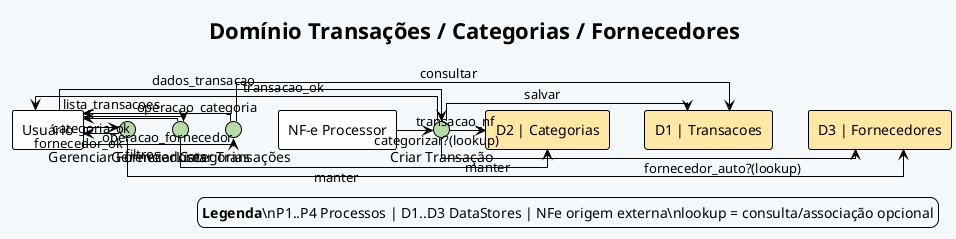 @startuml transacoes
!theme plain
skinparam backgroundColor #F5F9FC
skinparam linetype ortho

title Domínio Transações / Categorias / Fornecedores

rectangle "Usuário" as User
rectangle "NF-e Processor" as NFe

circle "Criar Transação" as P1 #B8D9A8
circle "Listar Transações" as P2 #B8D9A8
circle "Gerenciar Categorias" as P3 #B8D9A8
circle "Gerenciar Fornecedores" as P4 #B8D9A8

rectangle "D1 | Transacoes" as D1 #FFE8A6
rectangle "D2 | Categorias" as D2 #FFE8A6
rectangle "D3 | Fornecedores" as D3 #FFE8A6

User -> P1 : dados_transacao
P1 -> D1 : salvar
P1 -> User : transacao_ok

User -> P2 : filtros
P2 -> D1 : consultar
P2 -> User : lista_transacoes

User -> P3 : operacao_categoria
P3 -> D2 : manter
P3 -> User : categoria_ok

User -> P4 : operacao_fornecedor
P4 -> D3 : manter
P4 -> User : fornecedor_ok

NFe -> P1 : transacao_nf
P1 -> D2 : categorizar?(lookup)
P1 -> D3 : fornecedor_auto?(lookup)

legend right
<b>Legenda</b>\nP1..P4 Processos | D1..D3 DataStores | NFe origem externa\nlookup = consulta/associação opcional
endlegend

@enduml
